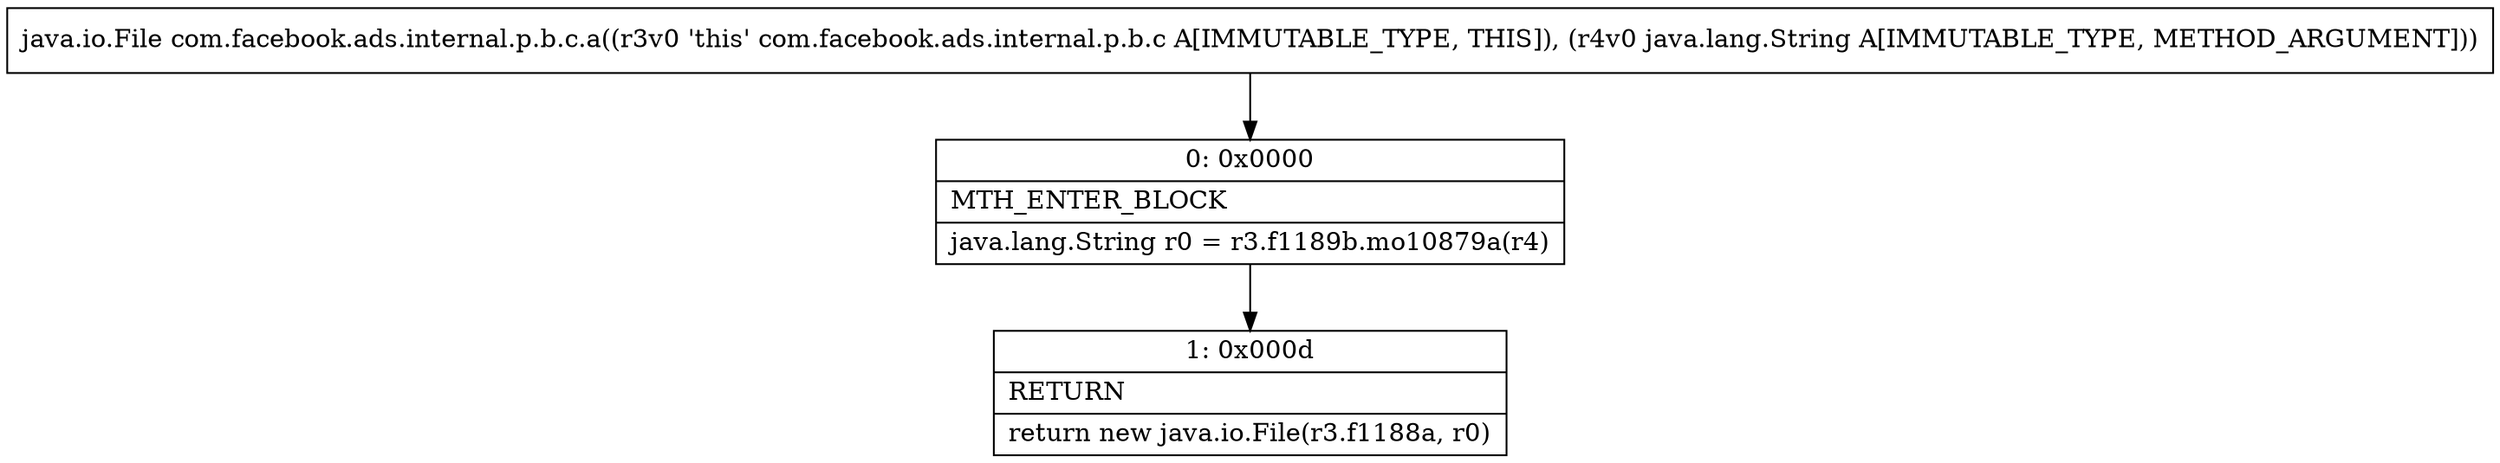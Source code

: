 digraph "CFG forcom.facebook.ads.internal.p.b.c.a(Ljava\/lang\/String;)Ljava\/io\/File;" {
Node_0 [shape=record,label="{0\:\ 0x0000|MTH_ENTER_BLOCK\l|java.lang.String r0 = r3.f1189b.mo10879a(r4)\l}"];
Node_1 [shape=record,label="{1\:\ 0x000d|RETURN\l|return new java.io.File(r3.f1188a, r0)\l}"];
MethodNode[shape=record,label="{java.io.File com.facebook.ads.internal.p.b.c.a((r3v0 'this' com.facebook.ads.internal.p.b.c A[IMMUTABLE_TYPE, THIS]), (r4v0 java.lang.String A[IMMUTABLE_TYPE, METHOD_ARGUMENT])) }"];
MethodNode -> Node_0;
Node_0 -> Node_1;
}

